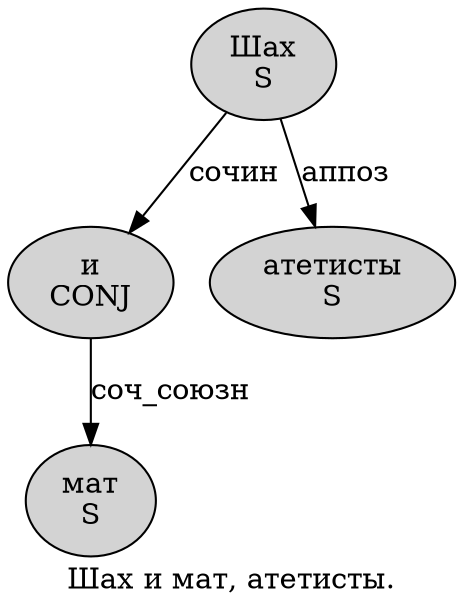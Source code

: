 digraph SENTENCE_2717 {
	graph [label="Шах и мат, атетисты."]
	node [style=filled]
		0 [label="Шах
S" color="" fillcolor=lightgray penwidth=1 shape=ellipse]
		1 [label="и
CONJ" color="" fillcolor=lightgray penwidth=1 shape=ellipse]
		2 [label="мат
S" color="" fillcolor=lightgray penwidth=1 shape=ellipse]
		4 [label="атетисты
S" color="" fillcolor=lightgray penwidth=1 shape=ellipse]
			0 -> 1 [label="сочин"]
			0 -> 4 [label="аппоз"]
			1 -> 2 [label="соч_союзн"]
}